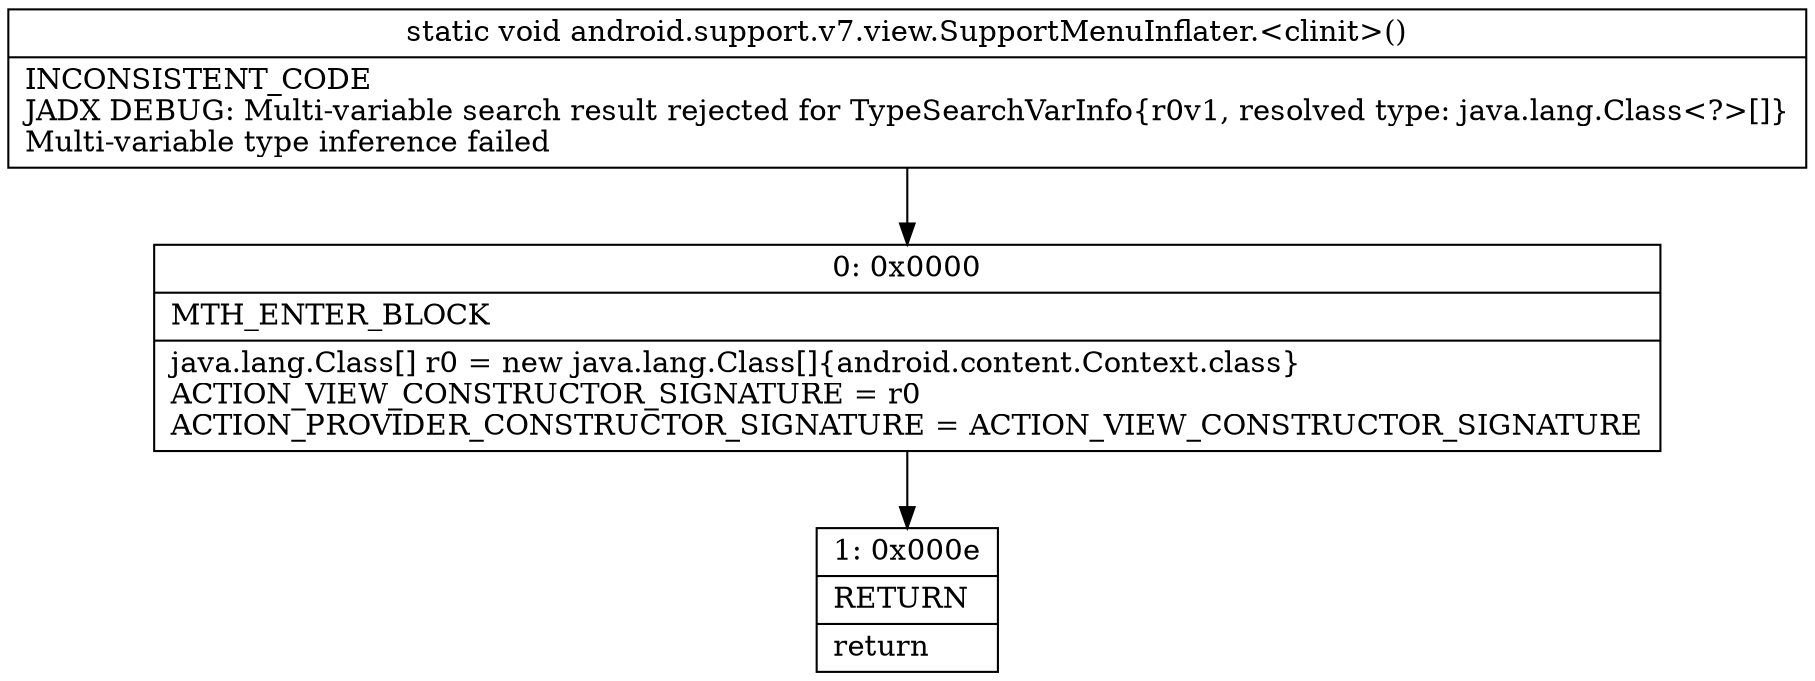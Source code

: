 digraph "CFG forandroid.support.v7.view.SupportMenuInflater.\<clinit\>()V" {
Node_0 [shape=record,label="{0\:\ 0x0000|MTH_ENTER_BLOCK\l|java.lang.Class[] r0 = new java.lang.Class[]\{android.content.Context.class\}\lACTION_VIEW_CONSTRUCTOR_SIGNATURE = r0\lACTION_PROVIDER_CONSTRUCTOR_SIGNATURE = ACTION_VIEW_CONSTRUCTOR_SIGNATURE\l}"];
Node_1 [shape=record,label="{1\:\ 0x000e|RETURN\l|return\l}"];
MethodNode[shape=record,label="{static void android.support.v7.view.SupportMenuInflater.\<clinit\>()  | INCONSISTENT_CODE\lJADX DEBUG: Multi\-variable search result rejected for TypeSearchVarInfo\{r0v1, resolved type: java.lang.Class\<?\>[]\}\lMulti\-variable type inference failed\l}"];
MethodNode -> Node_0;
Node_0 -> Node_1;
}

